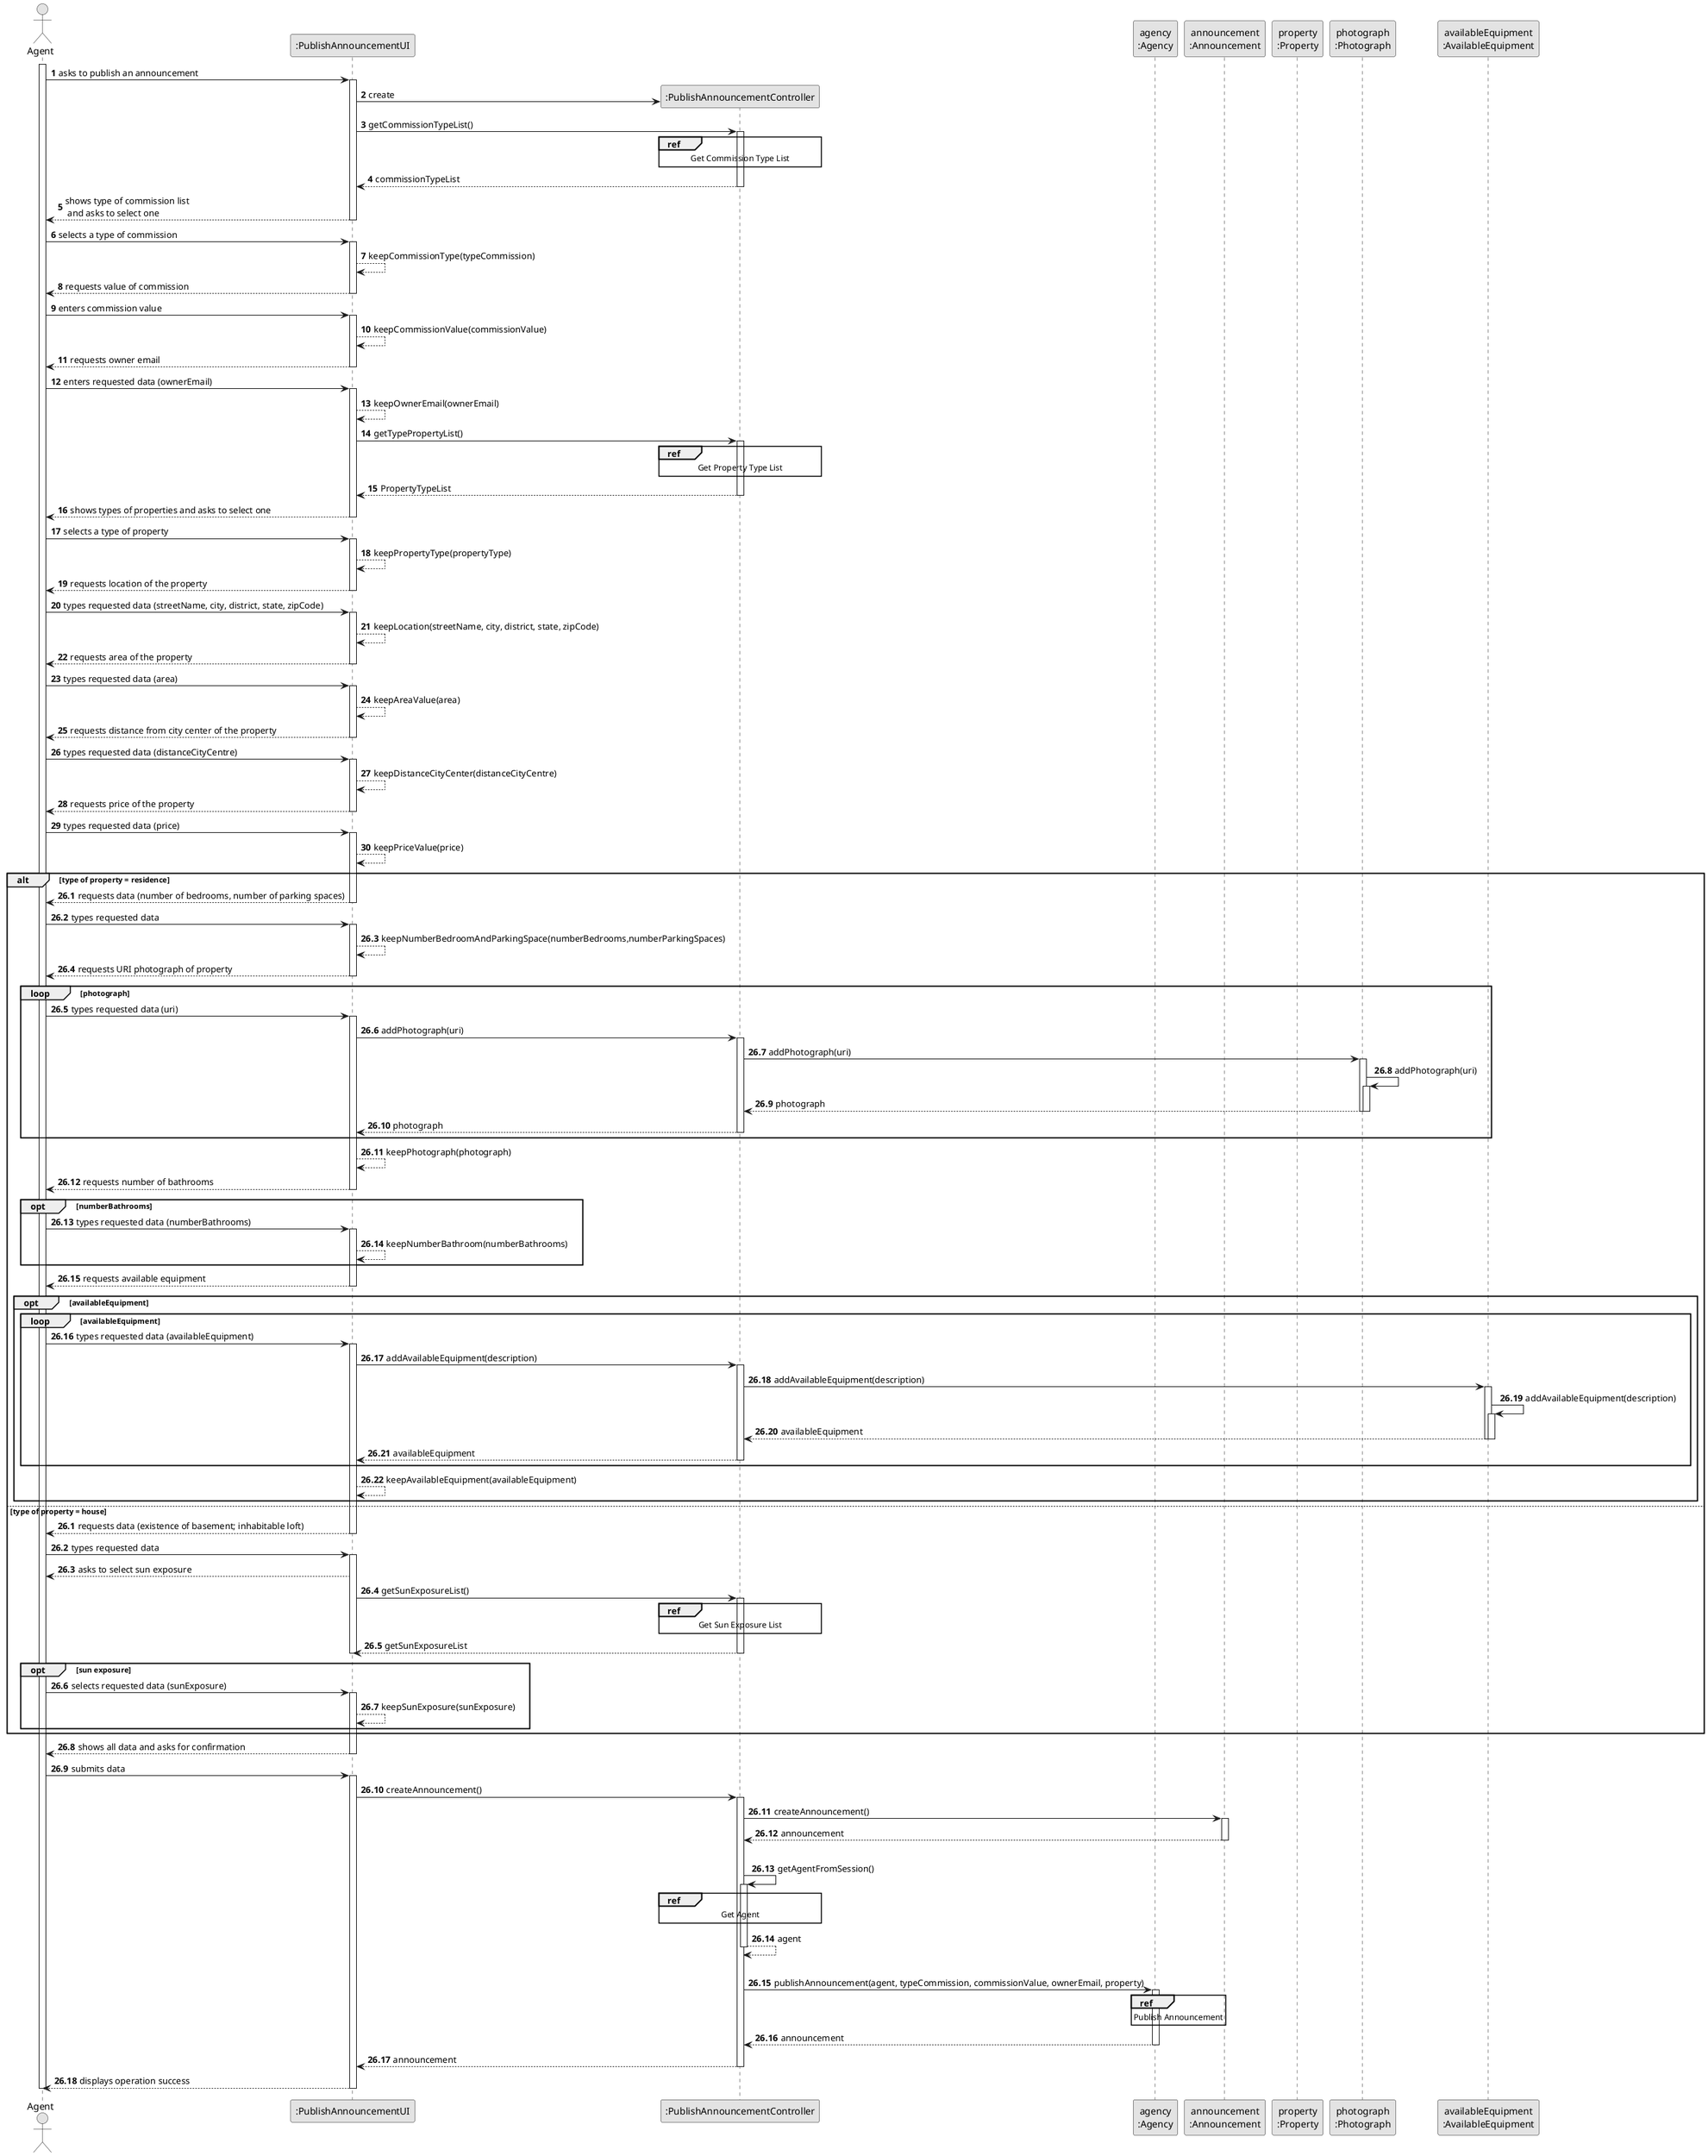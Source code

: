 @startuml
skinparam monochrome true
skinparam packageStyle rectangle
skinparam shadowing false

autonumber

'hide footbox
actor "Agent" as ADM
participant ":PublishAnnouncementUI" as UI
participant ":PublishAnnouncementController" as CTRL
participant "agency\n:Agency" as AGENCY
participant "announcement\n:Announcement" as AD
participant "property\n:Property" as PROPERTY
participant "photograph\n:Photograph" as PHOTO
participant "availableEquipment\n:AvailableEquipment" as AEQUIP



activate ADM

            ADM -> UI : asks to publish an announcement
            activate UI

                UI -> CTRL** : create

                UI -> CTRL : getCommissionTypeList()

                    ref over CTRL
                                Get Commission Type List
                    end ref

                    activate CTRL

                    CTRL --> UI : commissionTypeList
                deactivate CTRL

                UI --> ADM : shows type of commission list\n and asks to select one

            deactivate UI

            ADM -> UI : selects a type of commission
            activate UI

            UI --> UI : keepCommissionType(typeCommission)

            UI --> ADM : requests value of commission
            deactivate UI

            ADM -> UI : enters commission value
            activate UI

                UI --> UI : keepCommissionValue(commissionValue)


            UI --> ADM : requests owner email
            deactivate UI

            ADM -> UI : enters requested data (ownerEmail)
            activate UI

                UI --> UI : keepOwnerEmail(ownerEmail)


            UI -> CTRL : getTypePropertyList()

            ref over CTRL
                        Get Property Type List
            end ref

            activate CTRL

            CTRL --> UI : PropertyTypeList
            deactivate CTRL


        UI --> ADM : shows types of properties and asks to select one
        deactivate UI

        ADM -> UI : selects a type of property
        activate UI

            UI --> UI : keepPropertyType(propertyType)

        UI --> ADM : requests location of the property
        deactivate UI

        ADM -> UI : types requested data (streetName, city, district, state, zipCode)
        activate UI

            UI --> UI : keepLocation(streetName, city, district, state, zipCode)

        UI --> ADM :  requests area of the property
        deactivate UI

        ADM -> UI : types requested data (area)
        activate UI

            UI --> UI : keepAreaValue(area)

        UI --> ADM :  requests distance from city center of the property
        deactivate UI

        ADM -> UI : types requested data (distanceCityCentre)
        activate UI

            UI --> UI : keepDistanceCityCenter(distanceCityCentre)

        UI --> ADM :  requests price of the property
        deactivate UI

        ADM -> UI : types requested data (price)
        activate UI

            UI --> UI : keepPriceValue(price)

 alt type of property = residence

        autonumber 26.1
        UI --> ADM : requests data (number of bedrooms, number of parking spaces)
        deactivate UI

        ADM -> UI : types requested data
        activate UI

            UI --> UI : keepNumberBedroomAndParkingSpace(numberBedrooms,numberParkingSpaces)

            UI --> ADM : requests URI photograph of property
            deactivate UI

                loop photograph
                    ADM -> UI : types requested data (uri)
                    activate UI

                    UI -> CTRL : addPhotograph(uri)
                    activate CTRL

                    CTRL -> PHOTO : addPhotograph(uri)
                    activate PHOTO

                        PHOTO -> PHOTO : addPhotograph(uri)
                        activate PHOTO

                        PHOTO --> CTRL : photograph
                        deactivate PHOTO

                        deactivate PHOTO

                     CTRL --> UI : photograph
                    deactivate CTRL
                end loop
                    UI --> UI : keepPhotograph(photograph)


        UI --> ADM : requests number of bathrooms
        deactivate UI

                opt numberBathrooms
                ADM -> UI : types requested data (numberBathrooms)
                activate UI

                    UI --> UI : keepNumberBathroom(numberBathrooms)

                end opt


        UI --> ADM : requests available equipment
        deactivate UI

                opt availableEquipment
                        loop availableEquipment
                            ADM -> UI : types requested data (availableEquipment)
                            activate UI

                            UI -> CTRL : addAvailableEquipment(description)
                            activate CTRL

                            CTRL -> AEQUIP : addAvailableEquipment(description)
                            activate AEQUIP

                                AEQUIP -> AEQUIP : addAvailableEquipment(description)
                                activate AEQUIP

                                AEQUIP-->CTRL : availableEquipment
                                deactivate AEQUIP

                                deactivate AEQUIP
                            CTRL --> UI : availableEquipment
                            deactivate CTRL
                        end loop
                        UI-->UI : keepAvailableEquipment(availableEquipment)
                 end opt


else type of property = house

        autonumber 26.1
        UI --> ADM : requests data (existence of basement; inhabitable loft)
        deactivate UI

        ADM -> UI : types requested data
        activate UI


            UI --> ADM : asks to select sun exposure


            UI -> CTRL : getSunExposureList()
            activate CTRL
            ref over CTRL
                Get Sun Exposure List
            end ref

           CTRL --> UI : getSunExposureList
           deactivate CTRL

            deactivate UI


            opt sun exposure
            ADM -> UI : selects requested data (sunExposure)
            activate UI

            UI-->UI : keepSunExposure(sunExposure)
            end opt

    end
    UI --> ADM : shows all data and asks for confirmation
        deactivate UI

    ADM -> UI : submits data
    activate UI

        UI -> CTRL : createAnnouncement()
        activate CTRL


        CTRL -> AD : createAnnouncement()
        activate AD

        AD -->CTRL : announcement

        deactivate AD

            |||
            CTRL -> CTRL : getAgentFromSession()

                ref over CTRL
                    Get Agent
                end ref

                activate CTRL

                CTRL --> CTRL : agent
            deactivate CTRL


            |||
            CTRL -> AGENCY: publishAnnouncement(agent, typeCommission, commissionValue, ownerEmail, property)


                ref over AGENCY
                    Publish Announcement
                end ref

                activate AGENCY

            AGENCY --> CTRL: announcement
            deactivate AGENCY

            CTRL --> UI: announcement
            deactivate CTRL

            UI --> ADM: displays operation success
            deactivate UI

deactivate ADM

@enduml